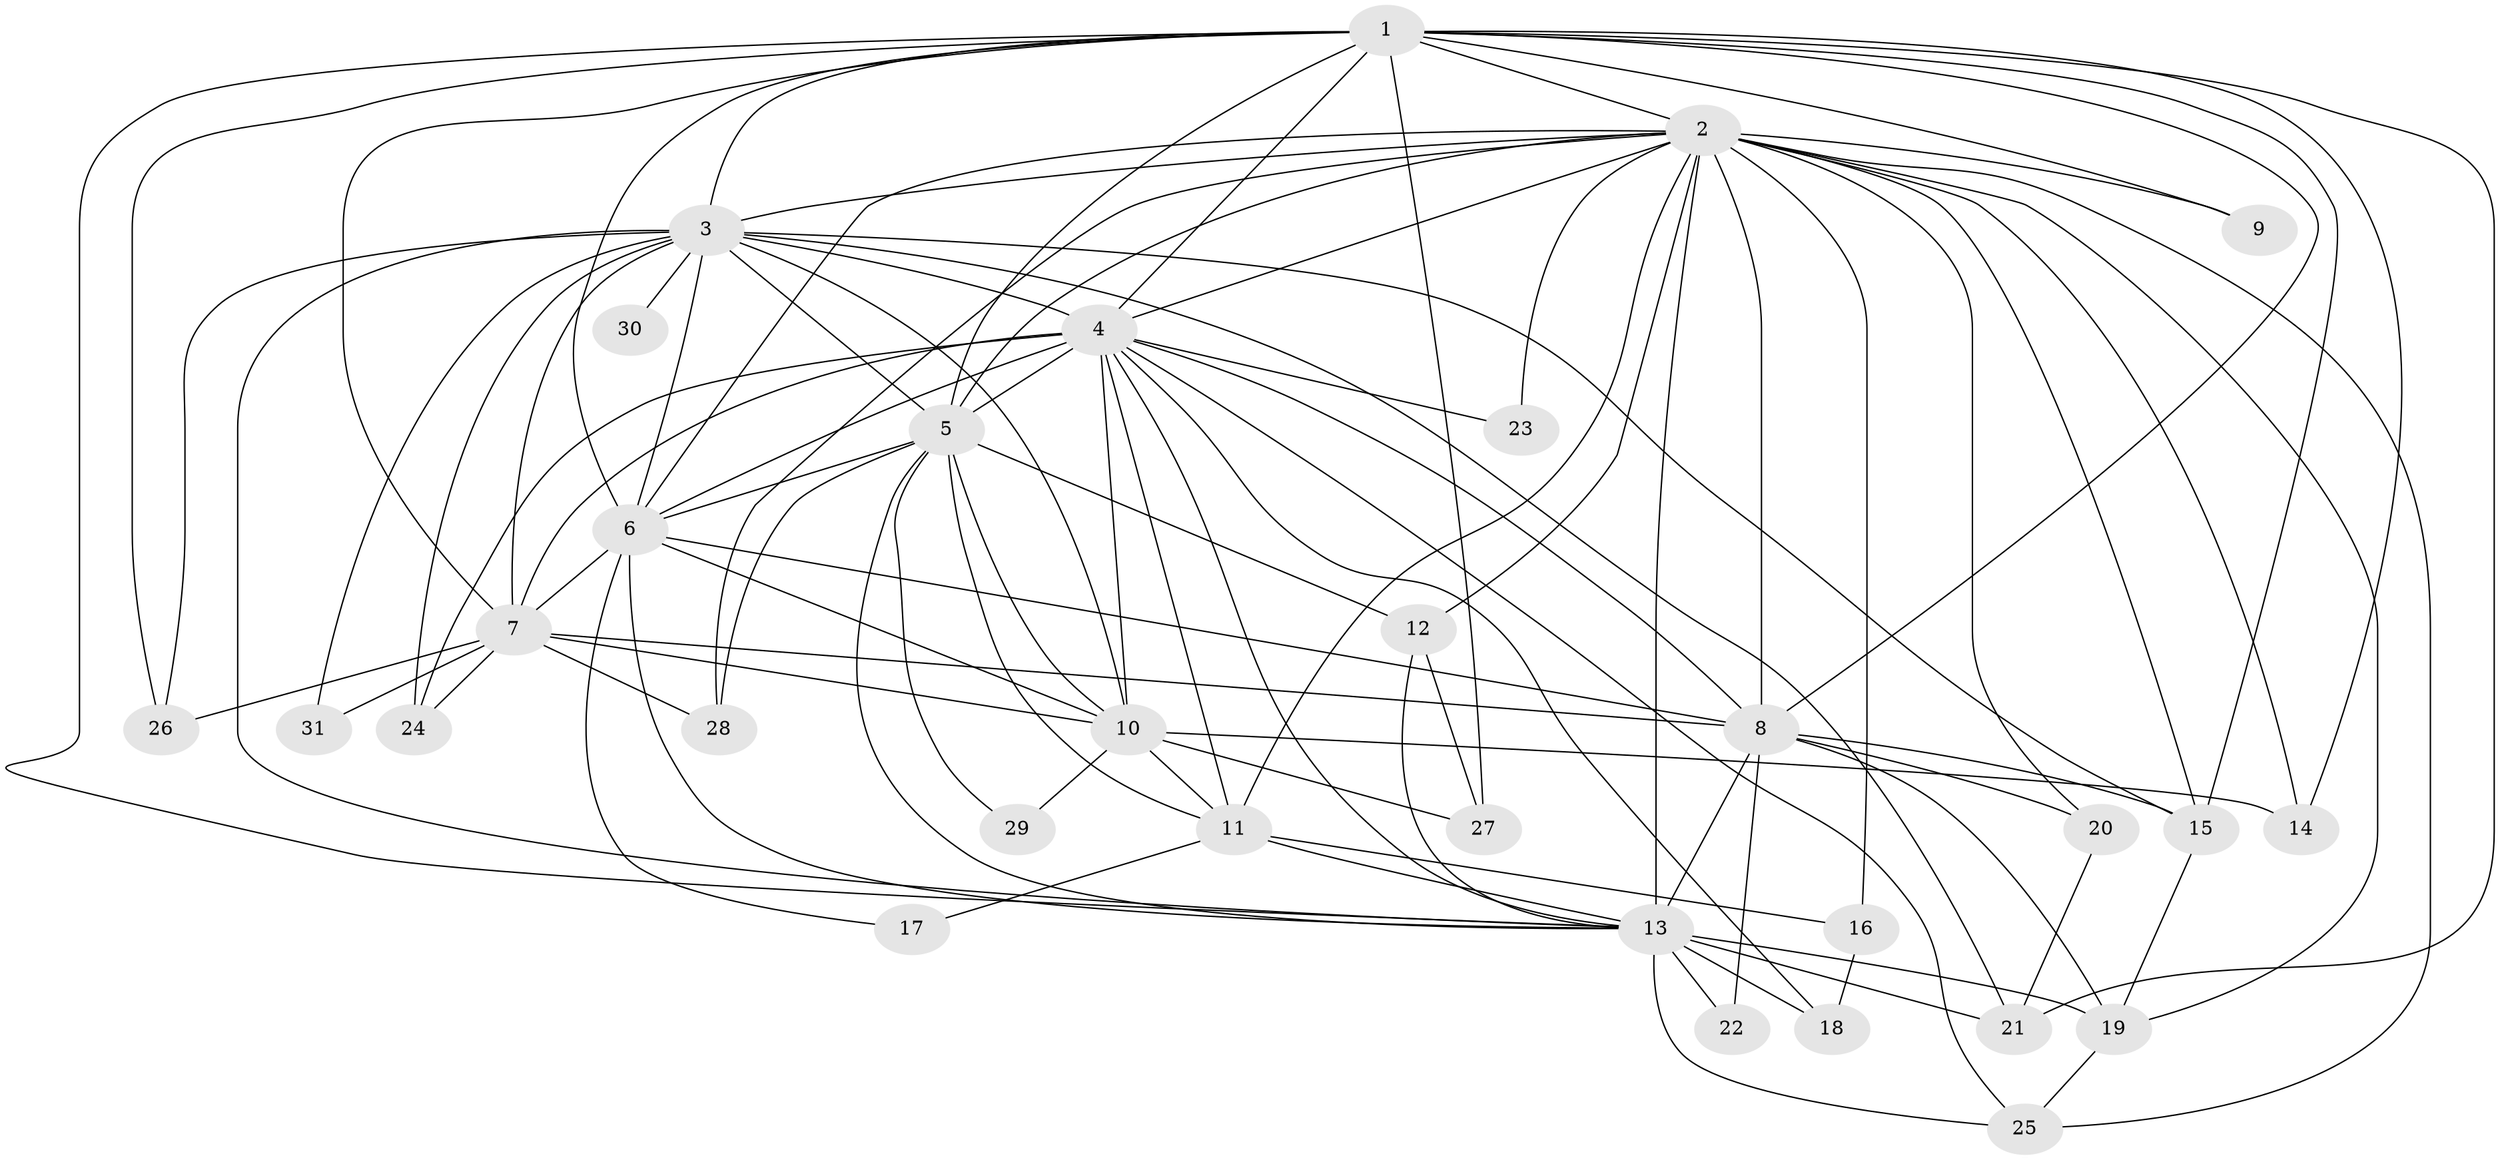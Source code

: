 // original degree distribution, {22: 0.00980392156862745, 15: 0.00980392156862745, 12: 0.00980392156862745, 26: 0.00980392156862745, 28: 0.00980392156862745, 25: 0.00980392156862745, 18: 0.00980392156862745, 20: 0.00980392156862745, 16: 0.00980392156862745, 24: 0.00980392156862745, 7: 0.00980392156862745, 4: 0.0784313725490196, 10: 0.00980392156862745, 2: 0.5196078431372549, 3: 0.24509803921568626, 6: 0.0196078431372549, 5: 0.0196078431372549}
// Generated by graph-tools (version 1.1) at 2025/49/03/04/25 22:49:21]
// undirected, 31 vertices, 95 edges
graph export_dot {
  node [color=gray90,style=filled];
  1;
  2;
  3;
  4;
  5;
  6;
  7;
  8;
  9;
  10;
  11;
  12;
  13;
  14;
  15;
  16;
  17;
  18;
  19;
  20;
  21;
  22;
  23;
  24;
  25;
  26;
  27;
  28;
  29;
  30;
  31;
  1 -- 2 [weight=5.0];
  1 -- 3 [weight=2.0];
  1 -- 4 [weight=2.0];
  1 -- 5 [weight=1.0];
  1 -- 6 [weight=1.0];
  1 -- 7 [weight=1.0];
  1 -- 8 [weight=1.0];
  1 -- 9 [weight=1.0];
  1 -- 13 [weight=1.0];
  1 -- 14 [weight=1.0];
  1 -- 15 [weight=1.0];
  1 -- 21 [weight=1.0];
  1 -- 26 [weight=1.0];
  1 -- 27 [weight=2.0];
  2 -- 3 [weight=7.0];
  2 -- 4 [weight=8.0];
  2 -- 5 [weight=4.0];
  2 -- 6 [weight=4.0];
  2 -- 8 [weight=8.0];
  2 -- 9 [weight=2.0];
  2 -- 11 [weight=1.0];
  2 -- 12 [weight=1.0];
  2 -- 13 [weight=13.0];
  2 -- 14 [weight=1.0];
  2 -- 15 [weight=1.0];
  2 -- 16 [weight=3.0];
  2 -- 19 [weight=1.0];
  2 -- 20 [weight=4.0];
  2 -- 23 [weight=1.0];
  2 -- 25 [weight=1.0];
  2 -- 28 [weight=1.0];
  3 -- 4 [weight=13.0];
  3 -- 5 [weight=1.0];
  3 -- 6 [weight=2.0];
  3 -- 7 [weight=1.0];
  3 -- 10 [weight=2.0];
  3 -- 13 [weight=2.0];
  3 -- 15 [weight=2.0];
  3 -- 21 [weight=1.0];
  3 -- 24 [weight=1.0];
  3 -- 26 [weight=2.0];
  3 -- 30 [weight=2.0];
  3 -- 31 [weight=1.0];
  4 -- 5 [weight=3.0];
  4 -- 6 [weight=3.0];
  4 -- 7 [weight=2.0];
  4 -- 8 [weight=1.0];
  4 -- 10 [weight=7.0];
  4 -- 11 [weight=1.0];
  4 -- 13 [weight=1.0];
  4 -- 18 [weight=1.0];
  4 -- 23 [weight=2.0];
  4 -- 24 [weight=1.0];
  4 -- 25 [weight=1.0];
  5 -- 6 [weight=2.0];
  5 -- 10 [weight=1.0];
  5 -- 11 [weight=1.0];
  5 -- 12 [weight=1.0];
  5 -- 13 [weight=1.0];
  5 -- 28 [weight=1.0];
  5 -- 29 [weight=1.0];
  6 -- 7 [weight=1.0];
  6 -- 8 [weight=1.0];
  6 -- 10 [weight=1.0];
  6 -- 13 [weight=1.0];
  6 -- 17 [weight=1.0];
  7 -- 8 [weight=1.0];
  7 -- 10 [weight=1.0];
  7 -- 24 [weight=1.0];
  7 -- 26 [weight=1.0];
  7 -- 28 [weight=1.0];
  7 -- 31 [weight=1.0];
  8 -- 13 [weight=1.0];
  8 -- 15 [weight=1.0];
  8 -- 19 [weight=1.0];
  8 -- 20 [weight=1.0];
  8 -- 22 [weight=1.0];
  10 -- 11 [weight=1.0];
  10 -- 14 [weight=2.0];
  10 -- 27 [weight=1.0];
  10 -- 29 [weight=1.0];
  11 -- 13 [weight=1.0];
  11 -- 16 [weight=1.0];
  11 -- 17 [weight=1.0];
  12 -- 13 [weight=1.0];
  12 -- 27 [weight=1.0];
  13 -- 18 [weight=1.0];
  13 -- 19 [weight=1.0];
  13 -- 21 [weight=1.0];
  13 -- 22 [weight=1.0];
  13 -- 25 [weight=1.0];
  15 -- 19 [weight=1.0];
  16 -- 18 [weight=1.0];
  19 -- 25 [weight=1.0];
  20 -- 21 [weight=1.0];
}
